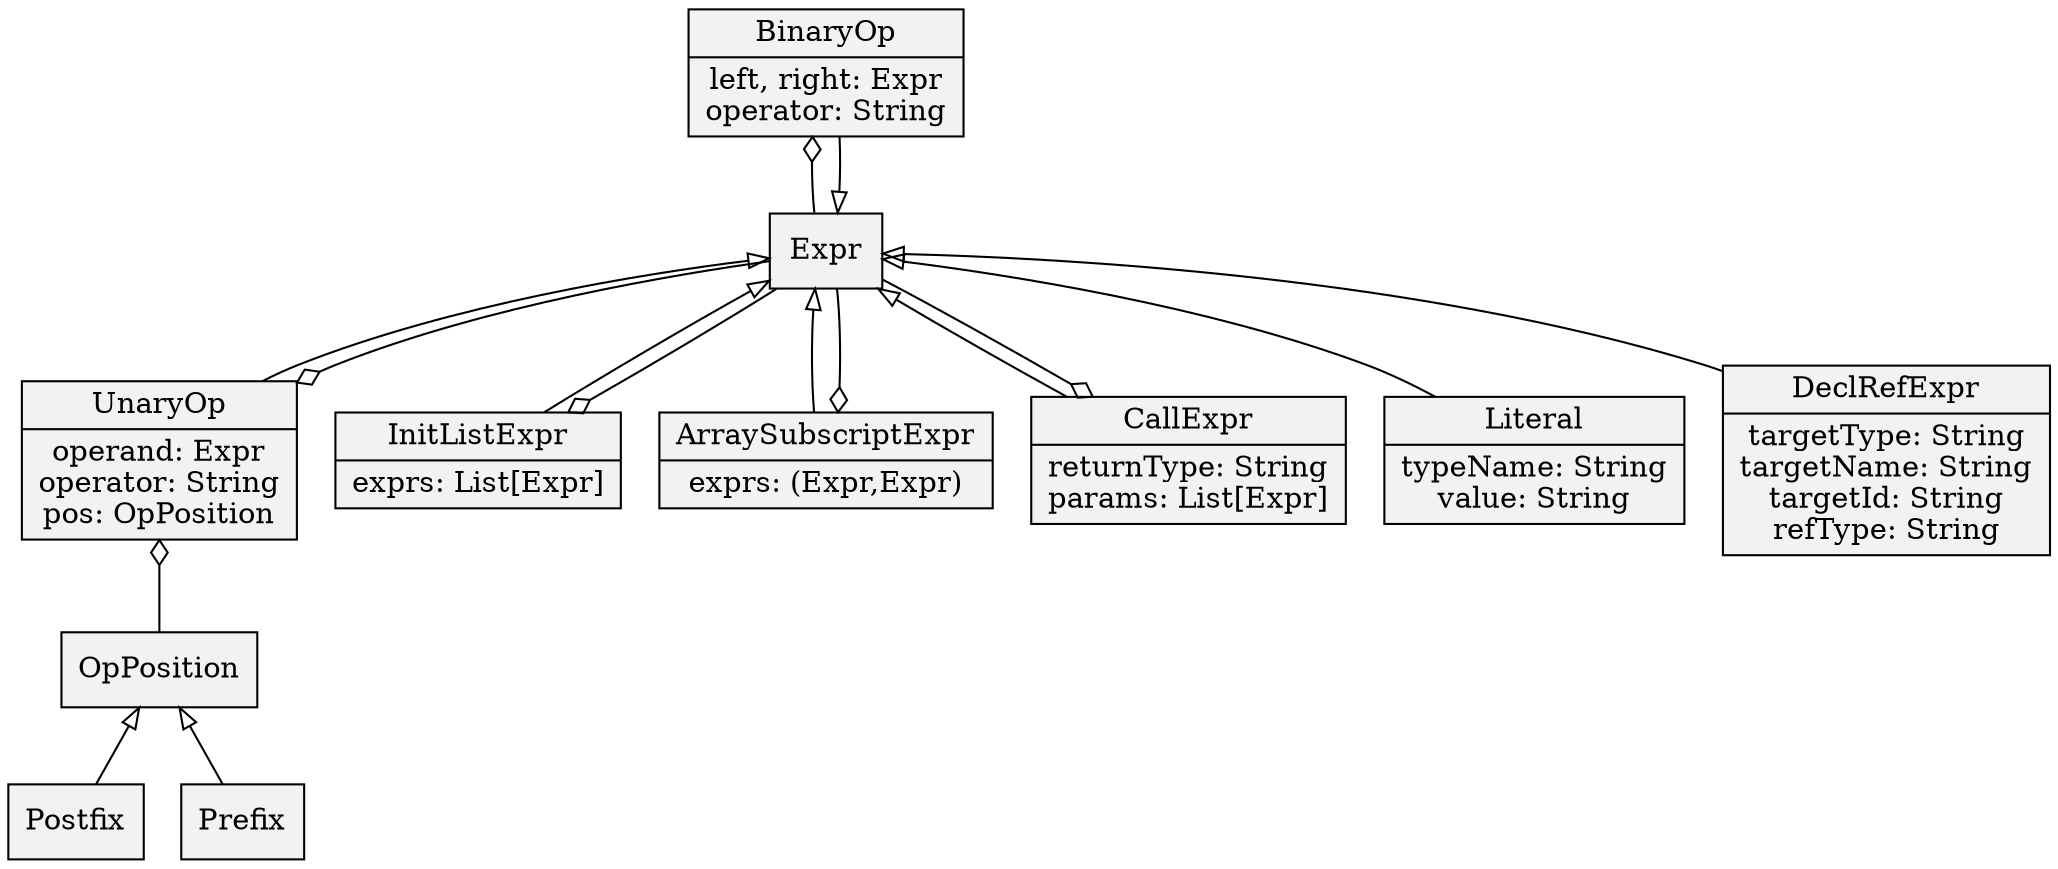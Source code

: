 digraph hierarchy {
	node[shape=record,style=filled,fillcolor=gray95]
	edge[dir=back, arrowtail=empty]
	
    // nodes
    BinaryOp [label="{BinaryOp|left, right: Expr\noperator: String}"]     
    UnaryOp [label="{UnaryOp|operand: Expr\noperator: String\npos: OpPosition}"]
    Literal [label="{Literal|typeName: String\nvalue: String}"]
    DeclRefExpr [label="{DeclRefExpr|targetType: String\ntargetName: String\ntargetId: String\nrefType: String}"]
    InitListExpr [label="{InitListExpr|exprs: List[Expr]}"]
    ArraySubscriptExpr [label="{ArraySubscriptExpr|exprs: (Expr,Expr)}"]
    CallExpr [label="{CallExpr|returnType: String\nparams: List[Expr]}"]
    
    // links    
    OpPosition -> Postfix
    OpPosition -> Prefix
    Expr -> CallExpr    
    Expr -> ArraySubscriptExpr    
    Expr -> BinaryOp    
    Expr -> UnaryOp    
    Expr -> DeclRefExpr    
    Expr -> InitListExpr    
    Expr -> Literal
	
	BinaryOp -> Expr [arrowtail=odiamond]
	UnaryOp -> Expr [arrowtail=odiamond]
	CallExpr -> Expr [arrowtail=odiamond]
	InitListExpr -> Expr [arrowtail=odiamond]
	ArraySubscriptExpr -> Expr [arrowtail=odiamond]
	UnaryOp -> OpPosition [arrowtail=odiamond]
}